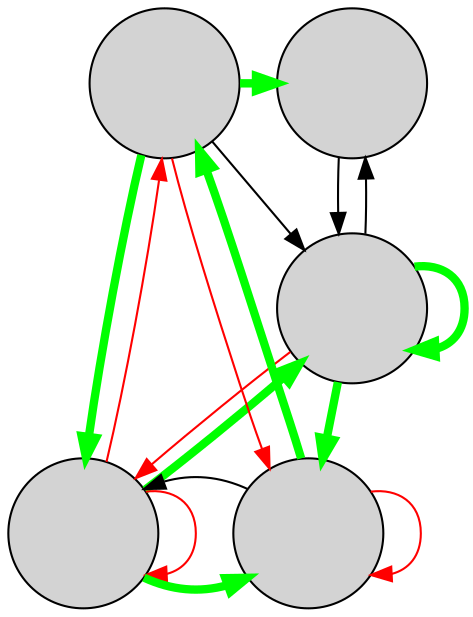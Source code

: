 digraph G {
  node [shape=circle fixedsize=true width=1 height=1 style=filled label="" ]
    normalD [ image="images/normal.png" ]
    ghostD [ image="images/ghost.png" ]
    darkD [ image="images/dark.png" ]
    psychicD [ image="images/psychic.png" ]
    fightingD [ image="images/fighting.png" ]
  { rank=same; normalD fightingD }
  { rank=same; darkD psychicD }
  { rank=same; ghostD }
  darkD -> darkD [ color=red ]
  darkD -> fightingD [ color=red ]
  darkD -> ghostD [ color=green penwidth=4 ]
  darkD -> psychicD [ color=green penwidth=4 ]
  fightingD -> normalD [ color=green penwidth=4 ]
  fightingD -> ghostD [ color=black ]
  fightingD -> psychicD [ color=red ]
  fightingD -> darkD [ color=green penwidth=4 ]
  ghostD -> normalD [ color=black ]
  ghostD -> ghostD [ color=green penwidth=4 ]
  ghostD -> psychicD [ color=green penwidth=4 ]
  ghostD -> darkD [ color=red ]
  psychicD -> psychicD [ color=red ]
  psychicD -> darkD [ color=black ]
  normalD -> ghostD [ color=black ]
  psychicD -> fightingD [ color=green penwidth=4 ]
}
